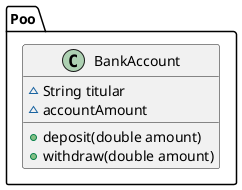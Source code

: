 @startuml
class Poo.BankAccount {
    ~ String titular
    ~ accountAmount
    + deposit(double amount)
    + withdraw(double amount)
    }
@enduml
